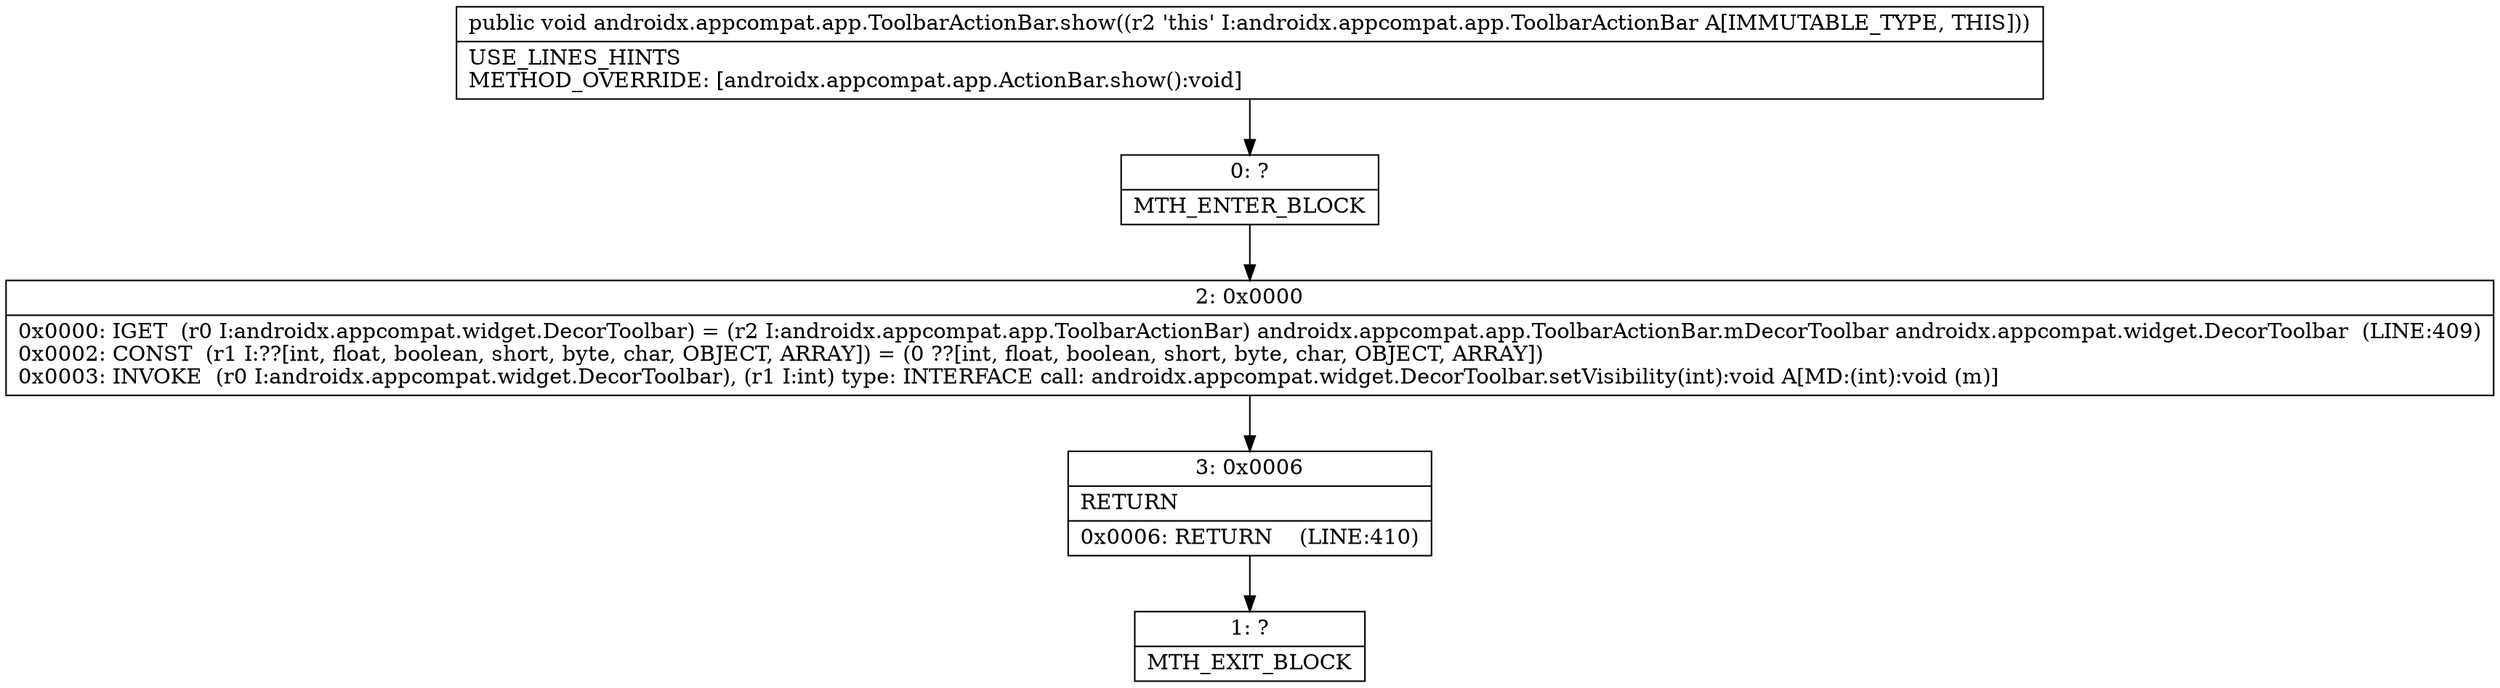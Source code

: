 digraph "CFG forandroidx.appcompat.app.ToolbarActionBar.show()V" {
Node_0 [shape=record,label="{0\:\ ?|MTH_ENTER_BLOCK\l}"];
Node_2 [shape=record,label="{2\:\ 0x0000|0x0000: IGET  (r0 I:androidx.appcompat.widget.DecorToolbar) = (r2 I:androidx.appcompat.app.ToolbarActionBar) androidx.appcompat.app.ToolbarActionBar.mDecorToolbar androidx.appcompat.widget.DecorToolbar  (LINE:409)\l0x0002: CONST  (r1 I:??[int, float, boolean, short, byte, char, OBJECT, ARRAY]) = (0 ??[int, float, boolean, short, byte, char, OBJECT, ARRAY]) \l0x0003: INVOKE  (r0 I:androidx.appcompat.widget.DecorToolbar), (r1 I:int) type: INTERFACE call: androidx.appcompat.widget.DecorToolbar.setVisibility(int):void A[MD:(int):void (m)]\l}"];
Node_3 [shape=record,label="{3\:\ 0x0006|RETURN\l|0x0006: RETURN    (LINE:410)\l}"];
Node_1 [shape=record,label="{1\:\ ?|MTH_EXIT_BLOCK\l}"];
MethodNode[shape=record,label="{public void androidx.appcompat.app.ToolbarActionBar.show((r2 'this' I:androidx.appcompat.app.ToolbarActionBar A[IMMUTABLE_TYPE, THIS]))  | USE_LINES_HINTS\lMETHOD_OVERRIDE: [androidx.appcompat.app.ActionBar.show():void]\l}"];
MethodNode -> Node_0;Node_0 -> Node_2;
Node_2 -> Node_3;
Node_3 -> Node_1;
}

